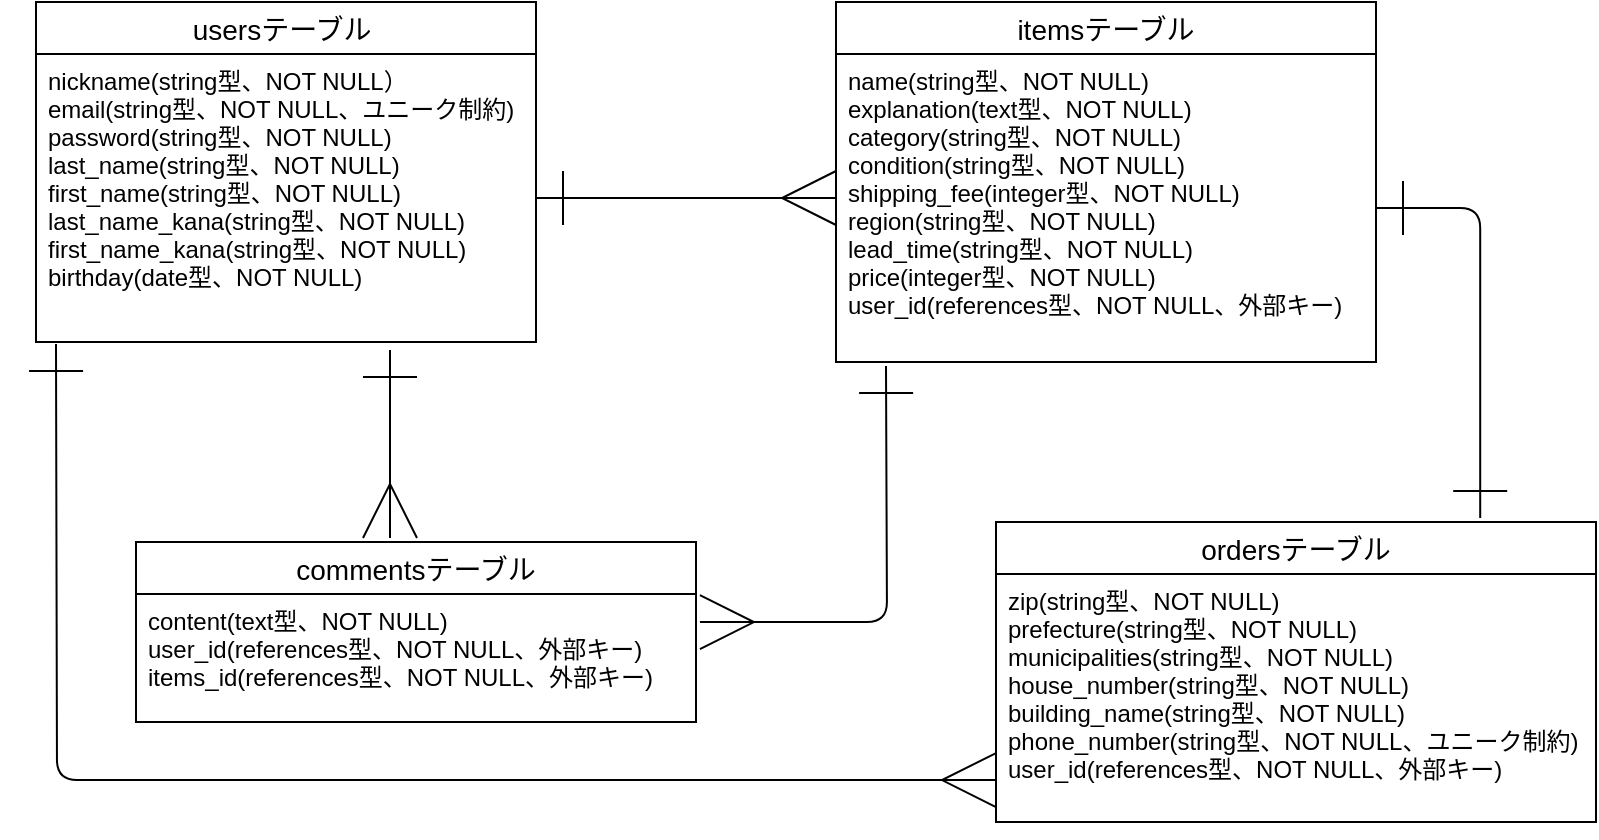 <mxfile>
    <diagram id="agqtZIGxL5TXMwDqzRwd" name="ページ1">
        <mxGraphModel dx="662" dy="480" grid="1" gridSize="10" guides="1" tooltips="1" connect="1" arrows="1" fold="1" page="1" pageScale="1" pageWidth="827" pageHeight="1169" math="0" shadow="0">
            <root>
                <mxCell id="0"/>
                <mxCell id="1" parent="0"/>
                <mxCell id="2" value="usersテーブル " style="swimlane;fontStyle=0;childLayout=stackLayout;horizontal=1;startSize=26;horizontalStack=0;resizeParent=1;resizeParentMax=0;resizeLast=0;collapsible=1;marginBottom=0;align=center;fontSize=14;" vertex="1" parent="1">
                    <mxGeometry x="30" y="50" width="250" height="170" as="geometry">
                        <mxRectangle x="30" y="50" width="60" height="30" as="alternateBounds"/>
                    </mxGeometry>
                </mxCell>
                <mxCell id="3" value="nickname(string型、NOT NULL）&#10;email(string型、NOT NULL、ユニーク制約)&#10;password(string型、NOT NULL)&#10;last_name(string型、NOT NULL)&#10;first_name(string型、NOT NULL)&#10;last_name_kana(string型、NOT NULL)&#10;first_name_kana(string型、NOT NULL)&#10;birthday(date型、NOT NULL)&#10;" style="text;strokeColor=none;fillColor=none;spacingLeft=4;spacingRight=4;overflow=hidden;rotatable=0;points=[[0,0.5],[1,0.5]];portConstraint=eastwest;fontSize=12;" vertex="1" parent="2">
                    <mxGeometry y="26" width="250" height="144" as="geometry"/>
                </mxCell>
                <mxCell id="26" style="html=1;exitX=0;exitY=0.5;exitDx=0;exitDy=0;entryX=0;entryY=0.831;entryDx=0;entryDy=0;entryPerimeter=0;strokeWidth=1;startArrow=ERone;startFill=0;endArrow=ERmany;endFill=0;startSize=25;endSize=25;edgeStyle=orthogonalEdgeStyle;" edge="1" parent="2" target="16">
                    <mxGeometry relative="1" as="geometry">
                        <mxPoint x="10" y="171" as="sourcePoint"/>
                        <mxPoint x="9" y="238.968" as="targetPoint"/>
                    </mxGeometry>
                </mxCell>
                <mxCell id="7" value="itemsテーブル" style="swimlane;fontStyle=0;childLayout=stackLayout;horizontal=1;startSize=26;horizontalStack=0;resizeParent=1;resizeParentMax=0;resizeLast=0;collapsible=1;marginBottom=0;align=center;fontSize=14;" vertex="1" parent="1">
                    <mxGeometry x="430" y="50" width="270" height="180" as="geometry"/>
                </mxCell>
                <mxCell id="8" value="name(string型、NOT NULL)&#10;explanation(text型、NOT NULL)&#10;category(string型、NOT NULL)&#10;condition(string型、NOT NULL)&#10;shipping_fee(integer型、NOT NULL)&#10;region(string型、NOT NULL)&#10;lead_time(string型、NOT NULL)&#10;price(integer型、NOT NULL)&#10;user_id(references型、NOT NULL、外部キー)&#10;" style="text;strokeColor=none;fillColor=none;spacingLeft=4;spacingRight=4;overflow=hidden;rotatable=0;points=[[0,0.5],[1,0.5]];portConstraint=eastwest;fontSize=12;" vertex="1" parent="7">
                    <mxGeometry y="26" width="270" height="154" as="geometry"/>
                </mxCell>
                <mxCell id="11" value="commentsテーブル" style="swimlane;fontStyle=0;childLayout=stackLayout;horizontal=1;startSize=26;horizontalStack=0;resizeParent=1;resizeParentMax=0;resizeLast=0;collapsible=1;marginBottom=0;align=center;fontSize=14;" vertex="1" parent="1">
                    <mxGeometry x="80" y="320" width="280" height="90" as="geometry"/>
                </mxCell>
                <mxCell id="12" value="content(text型、NOT NULL)&#10;user_id(references型、NOT NULL、外部キー)&#10;items_id(references型、NOT NULL、外部キー)&#10;" style="text;strokeColor=none;fillColor=none;spacingLeft=4;spacingRight=4;overflow=hidden;rotatable=0;points=[[0,0.5],[1,0.5]];portConstraint=eastwest;fontSize=12;" vertex="1" parent="11">
                    <mxGeometry y="26" width="280" height="64" as="geometry"/>
                </mxCell>
                <mxCell id="15" value="ordersテーブル" style="swimlane;fontStyle=0;childLayout=stackLayout;horizontal=1;startSize=26;horizontalStack=0;resizeParent=1;resizeParentMax=0;resizeLast=0;collapsible=1;marginBottom=0;align=center;fontSize=14;" vertex="1" parent="1">
                    <mxGeometry x="510" y="310" width="300" height="150" as="geometry"/>
                </mxCell>
                <mxCell id="16" value="zip(string型、NOT NULL)&#10;prefecture(string型、NOT NULL)&#10;municipalities(string型、NOT NULL)&#10;house_number(string型、NOT NULL)&#10;building_name(string型、NOT NULL)&#10;phone_number(string型、NOT NULL、ユニーク制約)&#10;user_id(references型、NOT NULL、外部キー)" style="text;strokeColor=none;fillColor=none;spacingLeft=4;spacingRight=4;overflow=hidden;rotatable=0;points=[[0,0.5],[1,0.5]];portConstraint=eastwest;fontSize=12;" vertex="1" parent="15">
                    <mxGeometry y="26" width="300" height="124" as="geometry"/>
                </mxCell>
                <mxCell id="20" style="edgeStyle=none;html=1;startArrow=ERone;startFill=0;endArrow=ERmany;endFill=0;strokeWidth=1;endSize=25;startSize=25;" edge="1" parent="1">
                    <mxGeometry relative="1" as="geometry">
                        <mxPoint x="280" y="148" as="sourcePoint"/>
                        <mxPoint x="430" y="148" as="targetPoint"/>
                    </mxGeometry>
                </mxCell>
                <mxCell id="23" style="edgeStyle=none;html=1;strokeWidth=1;startArrow=ERone;startFill=0;endArrow=ERmany;endFill=0;startSize=25;endSize=25;exitX=0.708;exitY=1.021;exitDx=0;exitDy=0;exitPerimeter=0;" edge="1" parent="1">
                    <mxGeometry relative="1" as="geometry">
                        <mxPoint x="207" y="318" as="targetPoint"/>
                        <mxPoint x="207" y="224.024" as="sourcePoint"/>
                    </mxGeometry>
                </mxCell>
                <mxCell id="24" style="html=1;exitX=0;exitY=0.5;exitDx=0;exitDy=0;strokeWidth=1;startArrow=ERone;startFill=0;endArrow=ERmany;endFill=0;startSize=25;endSize=25;edgeStyle=orthogonalEdgeStyle;entryX=1.007;entryY=0.219;entryDx=0;entryDy=0;entryPerimeter=0;" edge="1" parent="1" target="12">
                    <mxGeometry relative="1" as="geometry">
                        <mxPoint x="455" y="440" as="targetPoint"/>
                        <mxPoint x="455" y="232" as="sourcePoint"/>
                    </mxGeometry>
                </mxCell>
                <mxCell id="27" style="edgeStyle=orthogonalEdgeStyle;html=1;exitX=1;exitY=0.5;exitDx=0;exitDy=0;entryX=0.807;entryY=-0.013;entryDx=0;entryDy=0;entryPerimeter=0;strokeWidth=1;startArrow=ERone;startFill=0;endArrow=ERone;endFill=0;startSize=25;endSize=25;" edge="1" parent="1" source="8" target="15">
                    <mxGeometry relative="1" as="geometry"/>
                </mxCell>
            </root>
        </mxGraphModel>
    </diagram>
</mxfile>